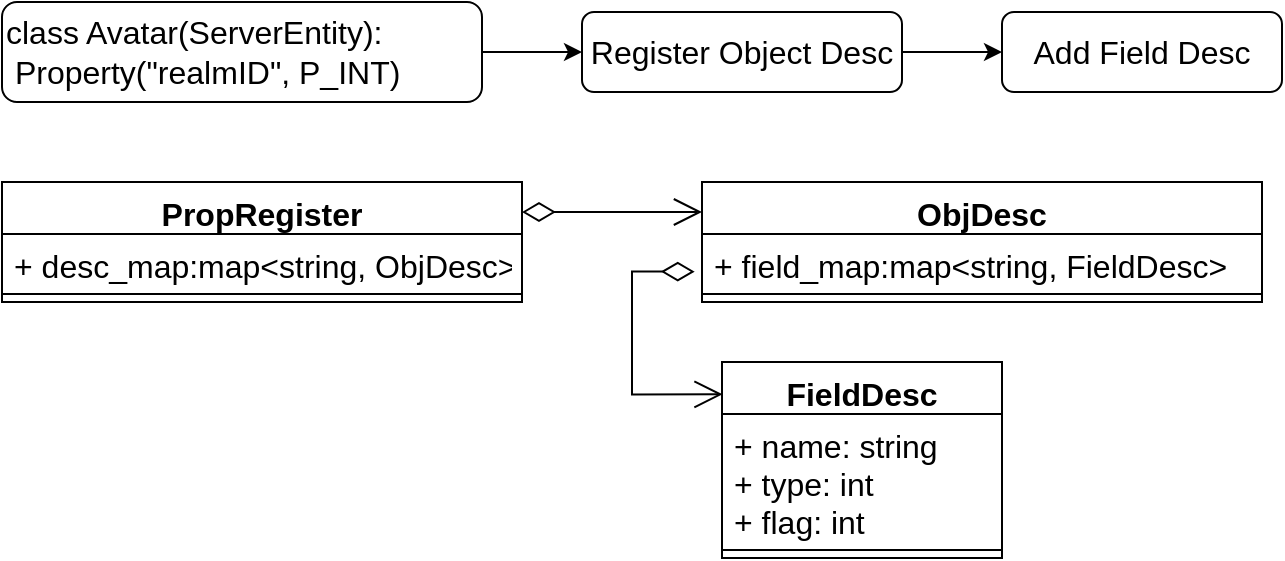<mxfile version="15.8.8" type="github">
  <diagram id="gdGHOCwOkJHBqMHZ7C8T" name="Page-1">
    <mxGraphModel dx="865" dy="486" grid="1" gridSize="10" guides="1" tooltips="1" connect="1" arrows="1" fold="1" page="1" pageScale="1" pageWidth="827" pageHeight="1169" math="0" shadow="0">
      <root>
        <mxCell id="0" />
        <mxCell id="1" parent="0" />
        <mxCell id="30b1NYfC4pef3YJ9p34g-20" style="edgeStyle=orthogonalEdgeStyle;rounded=0;orthogonalLoop=1;jettySize=auto;html=1;entryX=0;entryY=0.5;entryDx=0;entryDy=0;fontSize=16;" edge="1" parent="1" source="30b1NYfC4pef3YJ9p34g-16" target="30b1NYfC4pef3YJ9p34g-19">
          <mxGeometry relative="1" as="geometry" />
        </mxCell>
        <mxCell id="30b1NYfC4pef3YJ9p34g-16" value="class Avatar(ServerEntity):&lt;br&gt;&lt;span style=&quot;white-space: pre&quot;&gt;	&lt;/span&gt;Property(&quot;realmID&quot;, P_INT)" style="rounded=1;whiteSpace=wrap;html=1;fontSize=16;align=left;" vertex="1" parent="1">
          <mxGeometry x="150" y="110" width="240" height="50" as="geometry" />
        </mxCell>
        <mxCell id="30b1NYfC4pef3YJ9p34g-18" value="Add Field Desc" style="rounded=1;whiteSpace=wrap;html=1;fontSize=16;" vertex="1" parent="1">
          <mxGeometry x="650" y="115" width="140" height="40" as="geometry" />
        </mxCell>
        <mxCell id="30b1NYfC4pef3YJ9p34g-21" style="edgeStyle=orthogonalEdgeStyle;rounded=0;orthogonalLoop=1;jettySize=auto;html=1;entryX=0;entryY=0.5;entryDx=0;entryDy=0;fontSize=16;" edge="1" parent="1" source="30b1NYfC4pef3YJ9p34g-19" target="30b1NYfC4pef3YJ9p34g-18">
          <mxGeometry relative="1" as="geometry" />
        </mxCell>
        <mxCell id="30b1NYfC4pef3YJ9p34g-19" value="Register Object Desc" style="rounded=1;whiteSpace=wrap;html=1;fontSize=16;" vertex="1" parent="1">
          <mxGeometry x="440" y="115" width="160" height="40" as="geometry" />
        </mxCell>
        <mxCell id="30b1NYfC4pef3YJ9p34g-23" value="PropRegister" style="swimlane;fontStyle=1;align=center;verticalAlign=top;childLayout=stackLayout;horizontal=1;startSize=26;horizontalStack=0;resizeParent=1;resizeParentMax=0;resizeLast=0;collapsible=1;marginBottom=0;fontSize=16;" vertex="1" parent="1">
          <mxGeometry x="150" y="200" width="260" height="60" as="geometry" />
        </mxCell>
        <mxCell id="30b1NYfC4pef3YJ9p34g-24" value="+ desc_map:map&lt;string, ObjDesc&gt; " style="text;strokeColor=none;fillColor=none;align=left;verticalAlign=top;spacingLeft=4;spacingRight=4;overflow=hidden;rotatable=0;points=[[0,0.5],[1,0.5]];portConstraint=eastwest;fontSize=16;" vertex="1" parent="30b1NYfC4pef3YJ9p34g-23">
          <mxGeometry y="26" width="260" height="26" as="geometry" />
        </mxCell>
        <mxCell id="30b1NYfC4pef3YJ9p34g-25" value="" style="line;strokeWidth=1;fillColor=none;align=left;verticalAlign=middle;spacingTop=-1;spacingLeft=3;spacingRight=3;rotatable=0;labelPosition=right;points=[];portConstraint=eastwest;fontSize=16;" vertex="1" parent="30b1NYfC4pef3YJ9p34g-23">
          <mxGeometry y="52" width="260" height="8" as="geometry" />
        </mxCell>
        <mxCell id="30b1NYfC4pef3YJ9p34g-27" value="ObjDesc" style="swimlane;fontStyle=1;align=center;verticalAlign=top;childLayout=stackLayout;horizontal=1;startSize=26;horizontalStack=0;resizeParent=1;resizeParentMax=0;resizeLast=0;collapsible=1;marginBottom=0;fontSize=16;" vertex="1" parent="1">
          <mxGeometry x="500" y="200" width="280" height="60" as="geometry" />
        </mxCell>
        <mxCell id="30b1NYfC4pef3YJ9p34g-28" value="+ field_map:map&lt;string, FieldDesc&gt; " style="text;strokeColor=none;fillColor=none;align=left;verticalAlign=top;spacingLeft=4;spacingRight=4;overflow=hidden;rotatable=0;points=[[0,0.5],[1,0.5]];portConstraint=eastwest;fontSize=16;" vertex="1" parent="30b1NYfC4pef3YJ9p34g-27">
          <mxGeometry y="26" width="280" height="26" as="geometry" />
        </mxCell>
        <mxCell id="30b1NYfC4pef3YJ9p34g-29" value="" style="line;strokeWidth=1;fillColor=none;align=left;verticalAlign=middle;spacingTop=-1;spacingLeft=3;spacingRight=3;rotatable=0;labelPosition=right;points=[];portConstraint=eastwest;fontSize=16;" vertex="1" parent="30b1NYfC4pef3YJ9p34g-27">
          <mxGeometry y="52" width="280" height="8" as="geometry" />
        </mxCell>
        <mxCell id="30b1NYfC4pef3YJ9p34g-30" value="FieldDesc" style="swimlane;fontStyle=1;align=center;verticalAlign=top;childLayout=stackLayout;horizontal=1;startSize=26;horizontalStack=0;resizeParent=1;resizeParentMax=0;resizeLast=0;collapsible=1;marginBottom=0;fontSize=16;" vertex="1" parent="1">
          <mxGeometry x="510" y="290" width="140" height="98" as="geometry" />
        </mxCell>
        <mxCell id="30b1NYfC4pef3YJ9p34g-31" value="+ name: string&#xa;+ type: int&#xa;+ flag: int &#xa;&#xa;" style="text;strokeColor=none;fillColor=none;align=left;verticalAlign=top;spacingLeft=4;spacingRight=4;overflow=hidden;rotatable=0;points=[[0,0.5],[1,0.5]];portConstraint=eastwest;fontSize=16;" vertex="1" parent="30b1NYfC4pef3YJ9p34g-30">
          <mxGeometry y="26" width="140" height="64" as="geometry" />
        </mxCell>
        <mxCell id="30b1NYfC4pef3YJ9p34g-32" value="" style="line;strokeWidth=1;fillColor=none;align=left;verticalAlign=middle;spacingTop=-1;spacingLeft=3;spacingRight=3;rotatable=0;labelPosition=right;points=[];portConstraint=eastwest;fontSize=16;" vertex="1" parent="30b1NYfC4pef3YJ9p34g-30">
          <mxGeometry y="90" width="140" height="8" as="geometry" />
        </mxCell>
        <mxCell id="30b1NYfC4pef3YJ9p34g-43" value="" style="endArrow=open;html=1;endSize=12;startArrow=diamondThin;startSize=14;startFill=0;edgeStyle=orthogonalEdgeStyle;align=left;verticalAlign=bottom;rounded=0;fontSize=16;exitX=1;exitY=0.25;exitDx=0;exitDy=0;entryX=0;entryY=0.25;entryDx=0;entryDy=0;" edge="1" parent="1" source="30b1NYfC4pef3YJ9p34g-23" target="30b1NYfC4pef3YJ9p34g-27">
          <mxGeometry x="-1" y="3" relative="1" as="geometry">
            <mxPoint x="400" y="370" as="sourcePoint" />
            <mxPoint x="560" y="370" as="targetPoint" />
          </mxGeometry>
        </mxCell>
        <mxCell id="30b1NYfC4pef3YJ9p34g-45" value="" style="endArrow=open;html=1;endSize=12;startArrow=diamondThin;startSize=14;startFill=0;edgeStyle=orthogonalEdgeStyle;align=left;verticalAlign=bottom;rounded=0;fontSize=16;exitX=-0.013;exitY=0.724;exitDx=0;exitDy=0;entryX=0.002;entryY=0.165;entryDx=0;entryDy=0;entryPerimeter=0;exitPerimeter=0;" edge="1" parent="1" source="30b1NYfC4pef3YJ9p34g-28" target="30b1NYfC4pef3YJ9p34g-30">
          <mxGeometry x="-1" y="3" relative="1" as="geometry">
            <mxPoint x="420" y="225" as="sourcePoint" />
            <mxPoint x="510" y="225" as="targetPoint" />
            <Array as="points">
              <mxPoint x="465" y="245" />
              <mxPoint x="465" y="306" />
            </Array>
          </mxGeometry>
        </mxCell>
      </root>
    </mxGraphModel>
  </diagram>
</mxfile>
